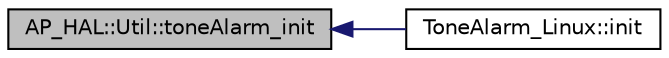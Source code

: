 digraph "AP_HAL::Util::toneAlarm_init"
{
 // INTERACTIVE_SVG=YES
  edge [fontname="Helvetica",fontsize="10",labelfontname="Helvetica",labelfontsize="10"];
  node [fontname="Helvetica",fontsize="10",shape=record];
  rankdir="LR";
  Node1 [label="AP_HAL::Util::toneAlarm_init",height=0.2,width=0.4,color="black", fillcolor="grey75", style="filled" fontcolor="black"];
  Node1 -> Node2 [dir="back",color="midnightblue",fontsize="10",style="solid",fontname="Helvetica"];
  Node2 [label="ToneAlarm_Linux::init",height=0.2,width=0.4,color="black", fillcolor="white", style="filled",URL="$classToneAlarm__Linux.html#a903ac8be4c756a9fe51e737ca177cb29",tooltip="init - initialised the tone alarm "];
}
